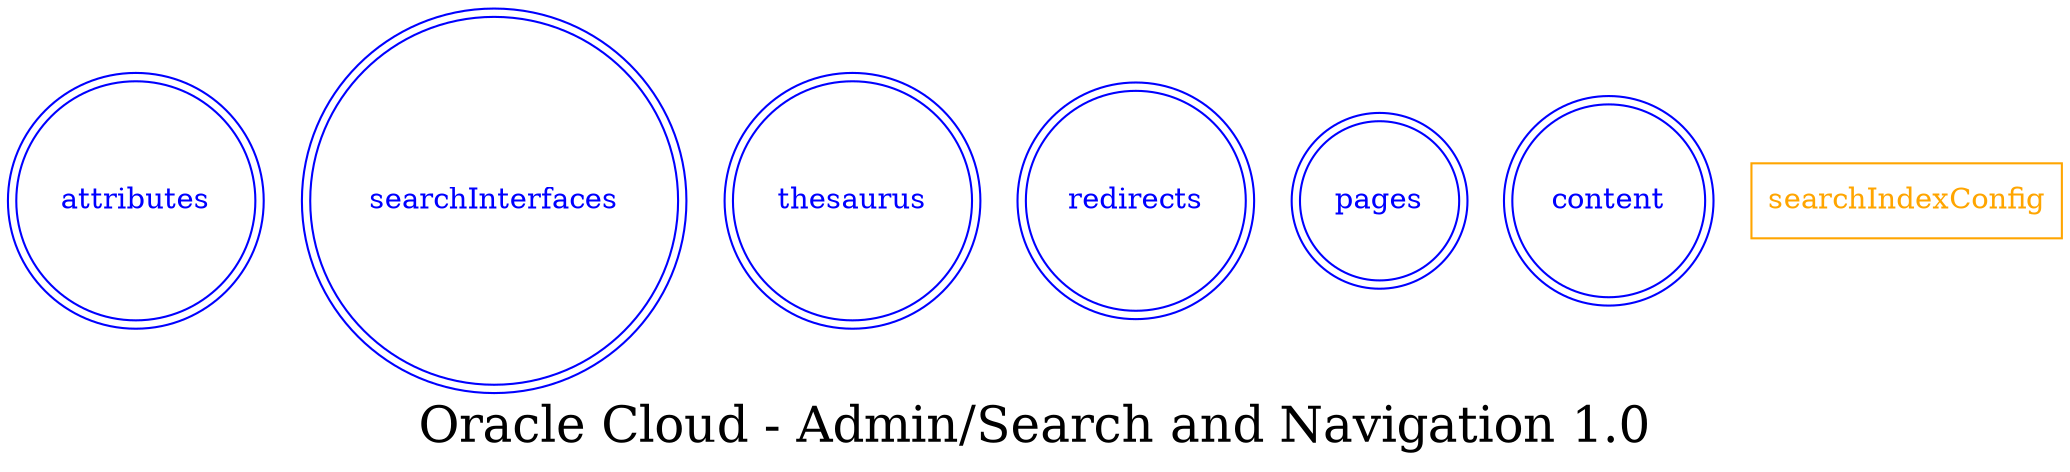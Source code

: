 digraph LexiconGraph {
graph[label="Oracle Cloud - Admin/Search and Navigation 1.0", fontsize=24]
splines=true
"attributes" [color=blue, fontcolor=blue, shape=doublecircle]
"searchInterfaces" [color=blue, fontcolor=blue, shape=doublecircle]
"thesaurus" [color=blue, fontcolor=blue, shape=doublecircle]
"redirects" [color=blue, fontcolor=blue, shape=doublecircle]
"pages" [color=blue, fontcolor=blue, shape=doublecircle]
"content" [color=blue, fontcolor=blue, shape=doublecircle]
"searchIndexConfig" [color=orange, fontcolor=orange, shape=box]
}

